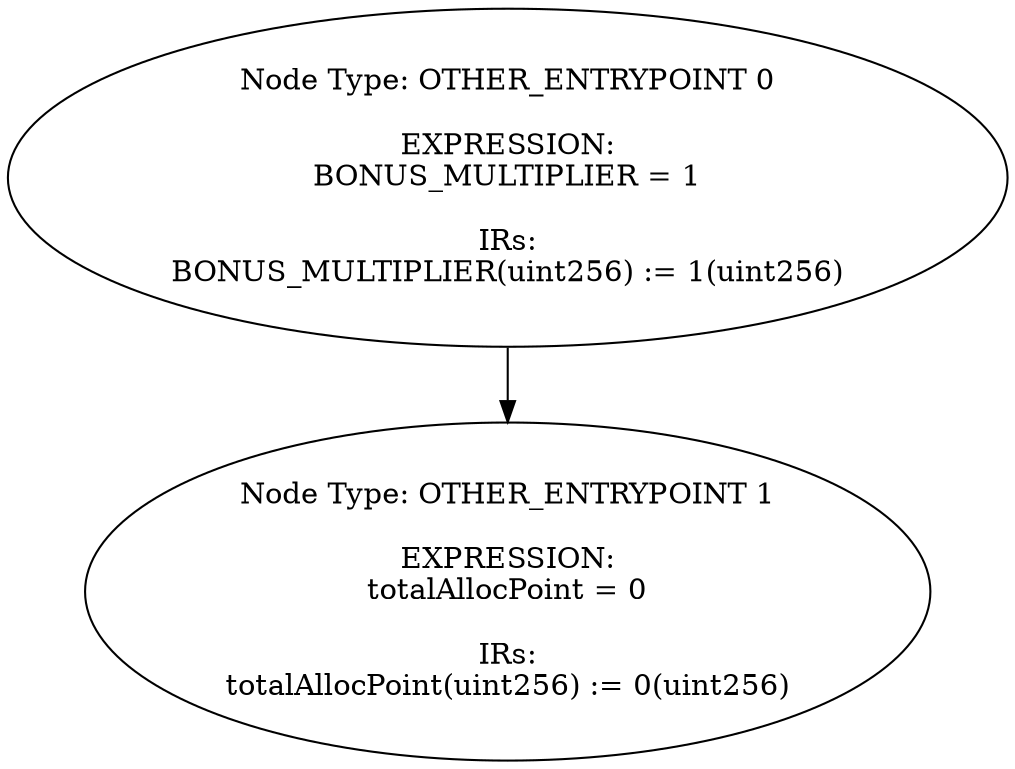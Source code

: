 digraph{
0[label="Node Type: OTHER_ENTRYPOINT 0

EXPRESSION:
BONUS_MULTIPLIER = 1

IRs:
BONUS_MULTIPLIER(uint256) := 1(uint256)"];
0->1;
1[label="Node Type: OTHER_ENTRYPOINT 1

EXPRESSION:
totalAllocPoint = 0

IRs:
totalAllocPoint(uint256) := 0(uint256)"];
}
